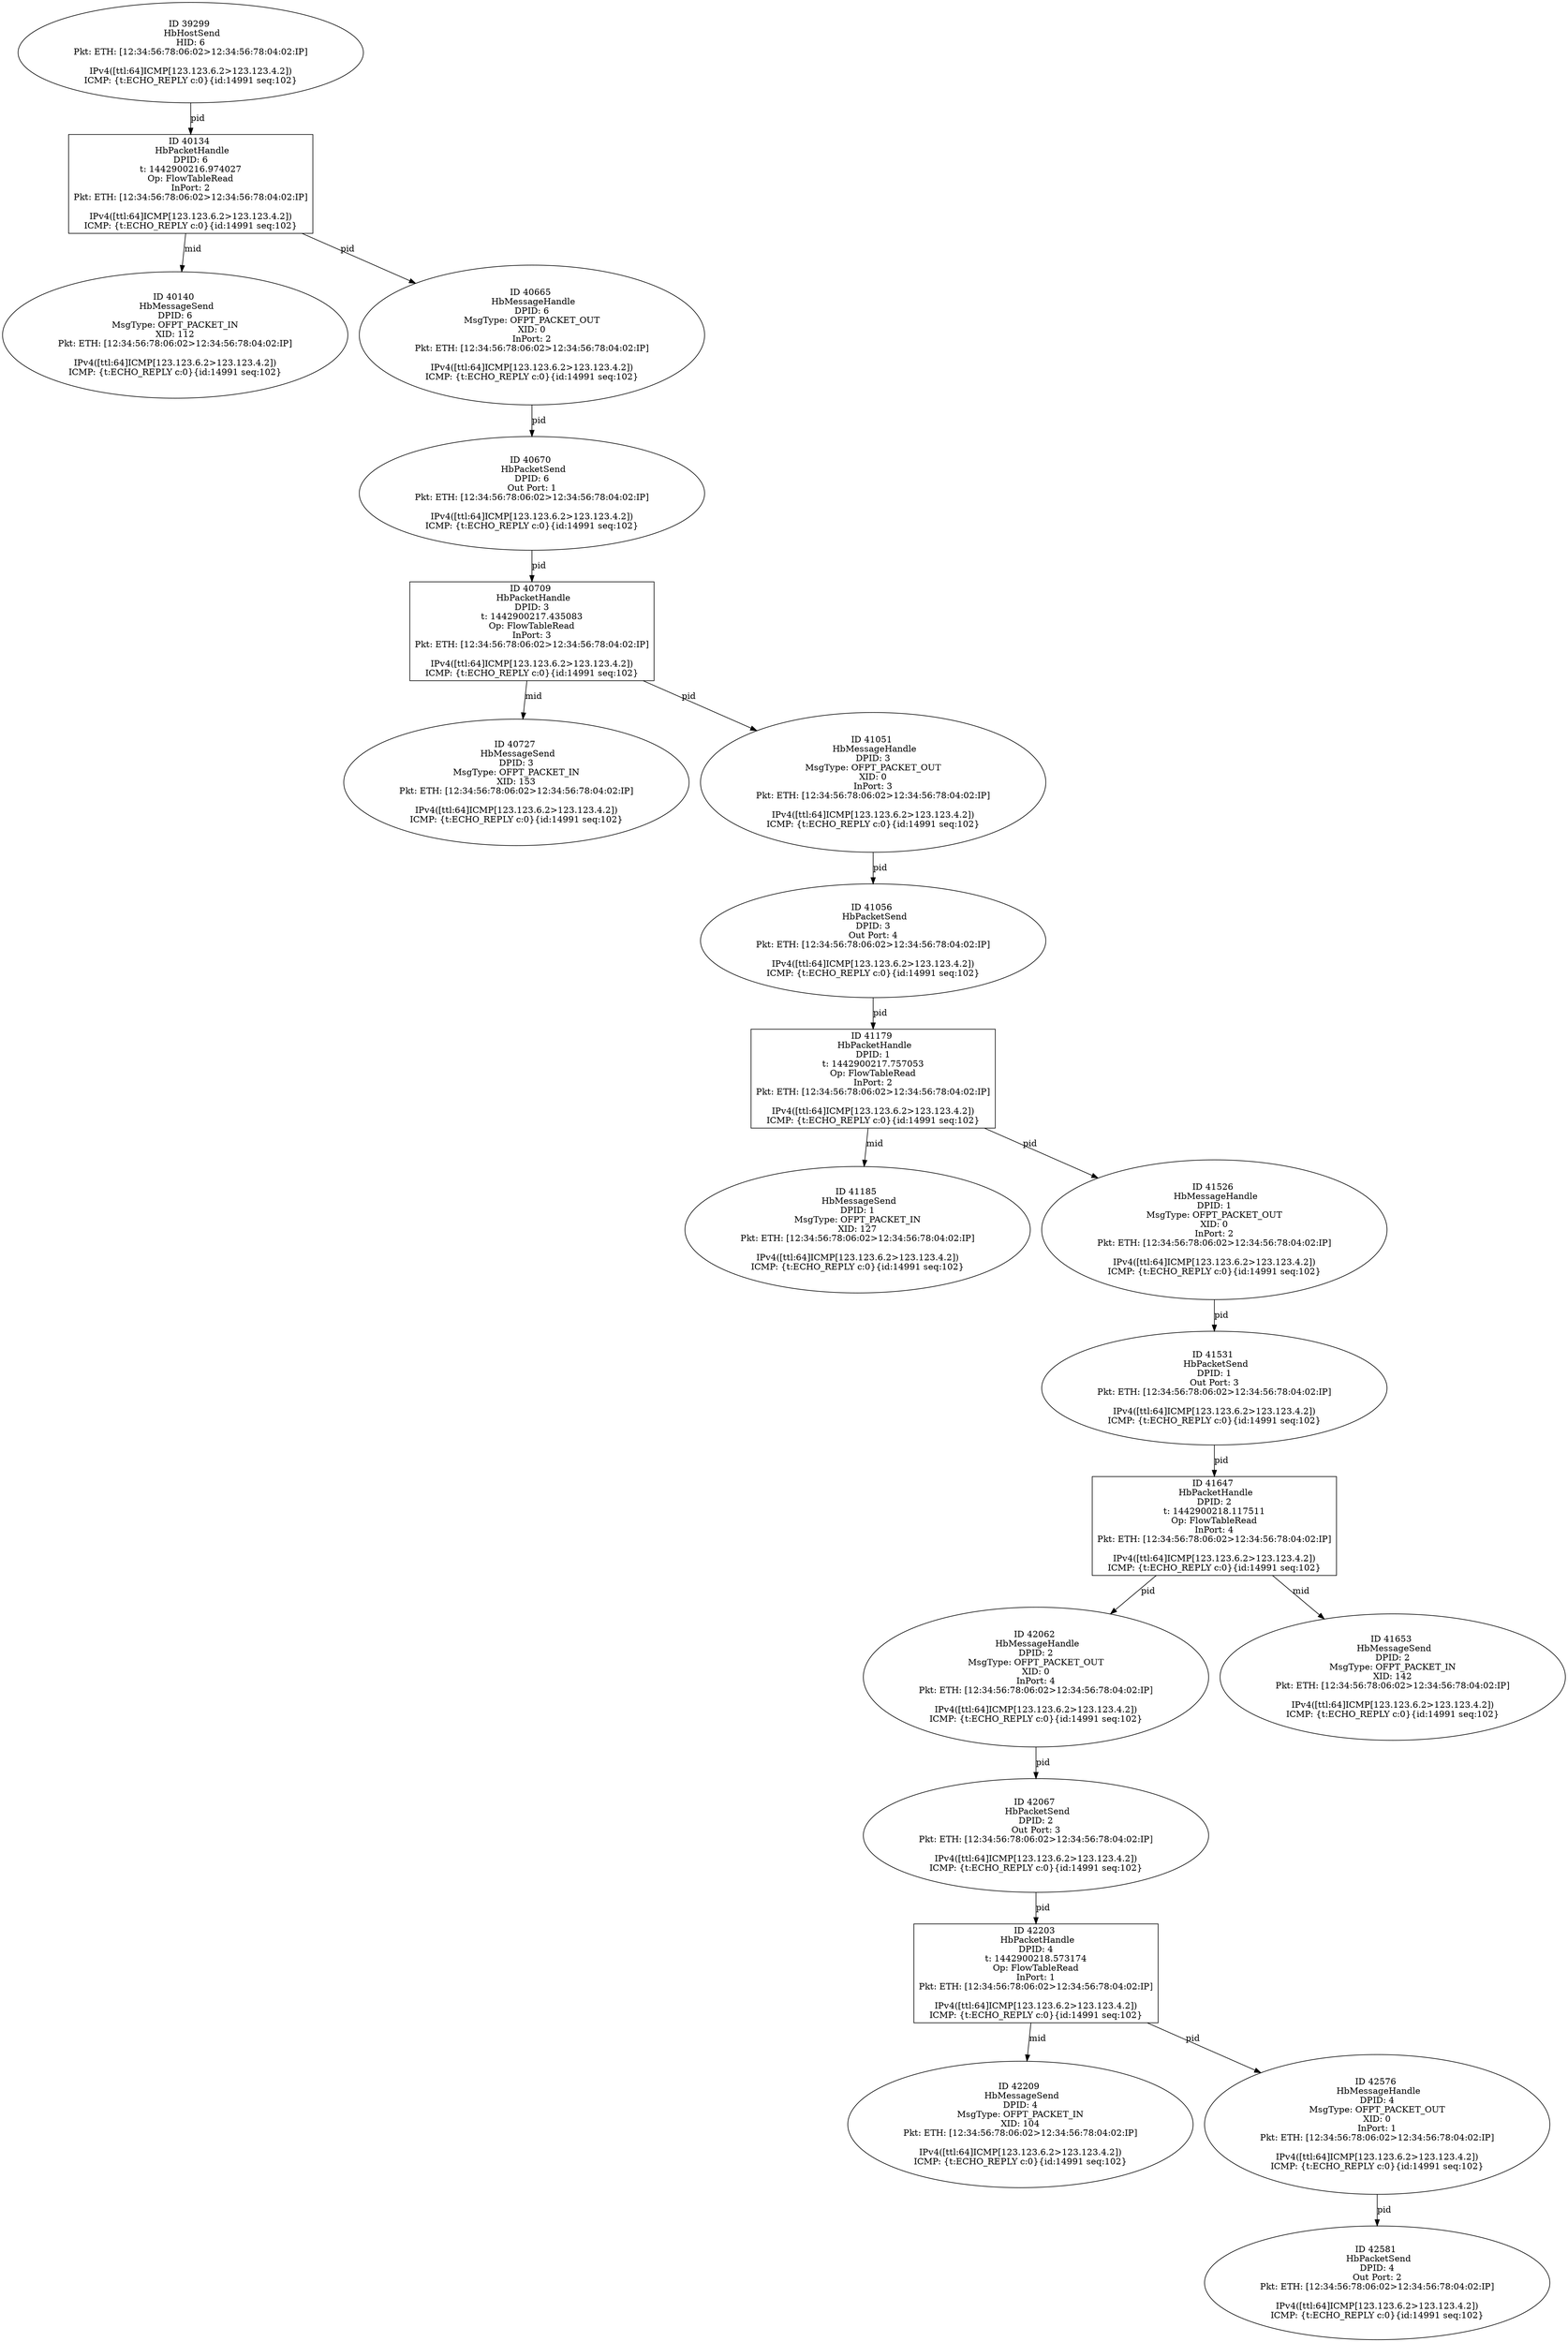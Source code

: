 strict digraph G {
41056 [shape=oval, event=<hb_events.HbPacketSend object at 0x1109c2bd0>, label="ID 41056 
 HbPacketSend
DPID: 3
Out Port: 4
Pkt: ETH: [12:34:56:78:06:02>12:34:56:78:04:02:IP]

IPv4([ttl:64]ICMP[123.123.6.2>123.123.4.2])
ICMP: {t:ECHO_REPLY c:0}{id:14991 seq:102}"];
41185 [shape=oval, event=<hb_events.HbMessageSend object at 0x1109f4a90>, label="ID 41185 
 HbMessageSend
DPID: 1
MsgType: OFPT_PACKET_IN
XID: 127
Pkt: ETH: [12:34:56:78:06:02>12:34:56:78:04:02:IP]

IPv4([ttl:64]ICMP[123.123.6.2>123.123.4.2])
ICMP: {t:ECHO_REPLY c:0}{id:14991 seq:102}"];
39299 [shape=oval, event=<hb_events.HbHostSend object at 0x110697310>, label="ID 39299 
 HbHostSend
HID: 6
Pkt: ETH: [12:34:56:78:06:02>12:34:56:78:04:02:IP]

IPv4([ttl:64]ICMP[123.123.6.2>123.123.4.2])
ICMP: {t:ECHO_REPLY c:0}{id:14991 seq:102}"];
40709 [shape=box, event=<hb_events.HbPacketHandle object at 0x110931050>, label="ID 40709 
 HbPacketHandle
DPID: 3
t: 1442900217.435083
Op: FlowTableRead
InPort: 3
Pkt: ETH: [12:34:56:78:06:02>12:34:56:78:04:02:IP]

IPv4([ttl:64]ICMP[123.123.6.2>123.123.4.2])
ICMP: {t:ECHO_REPLY c:0}{id:14991 seq:102}"];
40134 [shape=box, event=<hb_events.HbPacketHandle object at 0x11087a750>, label="ID 40134 
 HbPacketHandle
DPID: 6
t: 1442900216.974027
Op: FlowTableRead
InPort: 2
Pkt: ETH: [12:34:56:78:06:02>12:34:56:78:04:02:IP]

IPv4([ttl:64]ICMP[123.123.6.2>123.123.4.2])
ICMP: {t:ECHO_REPLY c:0}{id:14991 seq:102}"];
42209 [shape=oval, event=<hb_events.HbMessageSend object at 0x110c4d310>, label="ID 42209 
 HbMessageSend
DPID: 4
MsgType: OFPT_PACKET_IN
XID: 104
Pkt: ETH: [12:34:56:78:06:02>12:34:56:78:04:02:IP]

IPv4([ttl:64]ICMP[123.123.6.2>123.123.4.2])
ICMP: {t:ECHO_REPLY c:0}{id:14991 seq:102}"];
40727 [shape=oval, event=<hb_events.HbMessageSend object at 0x11093bb50>, label="ID 40727 
 HbMessageSend
DPID: 3
MsgType: OFPT_PACKET_IN
XID: 153
Pkt: ETH: [12:34:56:78:06:02>12:34:56:78:04:02:IP]

IPv4([ttl:64]ICMP[123.123.6.2>123.123.4.2])
ICMP: {t:ECHO_REPLY c:0}{id:14991 seq:102}"];
40140 [shape=oval, event=<hb_events.HbMessageSend object at 0x11087d090>, label="ID 40140 
 HbMessageSend
DPID: 6
MsgType: OFPT_PACKET_IN
XID: 112
Pkt: ETH: [12:34:56:78:06:02>12:34:56:78:04:02:IP]

IPv4([ttl:64]ICMP[123.123.6.2>123.123.4.2])
ICMP: {t:ECHO_REPLY c:0}{id:14991 seq:102}"];
42062 [shape=oval, event=<hb_events.HbMessageHandle object at 0x110bf6110>, label="ID 42062 
 HbMessageHandle
DPID: 2
MsgType: OFPT_PACKET_OUT
XID: 0
InPort: 4
Pkt: ETH: [12:34:56:78:06:02>12:34:56:78:04:02:IP]

IPv4([ttl:64]ICMP[123.123.6.2>123.123.4.2])
ICMP: {t:ECHO_REPLY c:0}{id:14991 seq:102}"];
41647 [shape=box, event=<hb_events.HbPacketHandle object at 0x110ac23d0>, label="ID 41647 
 HbPacketHandle
DPID: 2
t: 1442900218.117511
Op: FlowTableRead
InPort: 4
Pkt: ETH: [12:34:56:78:06:02>12:34:56:78:04:02:IP]

IPv4([ttl:64]ICMP[123.123.6.2>123.123.4.2])
ICMP: {t:ECHO_REPLY c:0}{id:14991 seq:102}"];
42576 [shape=oval, event=<hb_events.HbMessageHandle object at 0x110da1910>, label="ID 42576 
 HbMessageHandle
DPID: 4
MsgType: OFPT_PACKET_OUT
XID: 0
InPort: 1
Pkt: ETH: [12:34:56:78:06:02>12:34:56:78:04:02:IP]

IPv4([ttl:64]ICMP[123.123.6.2>123.123.4.2])
ICMP: {t:ECHO_REPLY c:0}{id:14991 seq:102}"];
41051 [shape=oval, event=<hb_events.HbMessageHandle object at 0x1109b4850>, label="ID 41051 
 HbMessageHandle
DPID: 3
MsgType: OFPT_PACKET_OUT
XID: 0
InPort: 3
Pkt: ETH: [12:34:56:78:06:02>12:34:56:78:04:02:IP]

IPv4([ttl:64]ICMP[123.123.6.2>123.123.4.2])
ICMP: {t:ECHO_REPLY c:0}{id:14991 seq:102}"];
42067 [shape=oval, event=<hb_events.HbPacketSend object at 0x110bfd210>, label="ID 42067 
 HbPacketSend
DPID: 2
Out Port: 3
Pkt: ETH: [12:34:56:78:06:02>12:34:56:78:04:02:IP]

IPv4([ttl:64]ICMP[123.123.6.2>123.123.4.2])
ICMP: {t:ECHO_REPLY c:0}{id:14991 seq:102}"];
41653 [shape=oval, event=<hb_events.HbMessageSend object at 0x110addb10>, label="ID 41653 
 HbMessageSend
DPID: 2
MsgType: OFPT_PACKET_IN
XID: 142
Pkt: ETH: [12:34:56:78:06:02>12:34:56:78:04:02:IP]

IPv4([ttl:64]ICMP[123.123.6.2>123.123.4.2])
ICMP: {t:ECHO_REPLY c:0}{id:14991 seq:102}"];
41526 [shape=oval, event=<hb_events.HbMessageHandle object at 0x110a95350>, label="ID 41526 
 HbMessageHandle
DPID: 1
MsgType: OFPT_PACKET_OUT
XID: 0
InPort: 2
Pkt: ETH: [12:34:56:78:06:02>12:34:56:78:04:02:IP]

IPv4([ttl:64]ICMP[123.123.6.2>123.123.4.2])
ICMP: {t:ECHO_REPLY c:0}{id:14991 seq:102}"];
41179 [shape=box, event=<hb_events.HbPacketHandle object at 0x1109f1f90>, label="ID 41179 
 HbPacketHandle
DPID: 1
t: 1442900217.757053
Op: FlowTableRead
InPort: 2
Pkt: ETH: [12:34:56:78:06:02>12:34:56:78:04:02:IP]

IPv4([ttl:64]ICMP[123.123.6.2>123.123.4.2])
ICMP: {t:ECHO_REPLY c:0}{id:14991 seq:102}"];
42203 [shape=box, event=<hb_events.HbPacketHandle object at 0x110c4be50>, label="ID 42203 
 HbPacketHandle
DPID: 4
t: 1442900218.573174
Op: FlowTableRead
InPort: 1
Pkt: ETH: [12:34:56:78:06:02>12:34:56:78:04:02:IP]

IPv4([ttl:64]ICMP[123.123.6.2>123.123.4.2])
ICMP: {t:ECHO_REPLY c:0}{id:14991 seq:102}"];
40665 [shape=oval, event=<hb_events.HbMessageHandle object at 0x110921dd0>, label="ID 40665 
 HbMessageHandle
DPID: 6
MsgType: OFPT_PACKET_OUT
XID: 0
InPort: 2
Pkt: ETH: [12:34:56:78:06:02>12:34:56:78:04:02:IP]

IPv4([ttl:64]ICMP[123.123.6.2>123.123.4.2])
ICMP: {t:ECHO_REPLY c:0}{id:14991 seq:102}"];
41531 [shape=oval, event=<hb_events.HbPacketSend object at 0x110a98150>, label="ID 41531 
 HbPacketSend
DPID: 1
Out Port: 3
Pkt: ETH: [12:34:56:78:06:02>12:34:56:78:04:02:IP]

IPv4([ttl:64]ICMP[123.123.6.2>123.123.4.2])
ICMP: {t:ECHO_REPLY c:0}{id:14991 seq:102}"];
40670 [shape=oval, event=<hb_events.HbPacketSend object at 0x1109266d0>, label="ID 40670 
 HbPacketSend
DPID: 6
Out Port: 1
Pkt: ETH: [12:34:56:78:06:02>12:34:56:78:04:02:IP]

IPv4([ttl:64]ICMP[123.123.6.2>123.123.4.2])
ICMP: {t:ECHO_REPLY c:0}{id:14991 seq:102}"];
42581 [shape=oval, event=<hb_events.HbPacketSend object at 0x110da1e10>, label="ID 42581 
 HbPacketSend
DPID: 4
Out Port: 2
Pkt: ETH: [12:34:56:78:06:02>12:34:56:78:04:02:IP]

IPv4([ttl:64]ICMP[123.123.6.2>123.123.4.2])
ICMP: {t:ECHO_REPLY c:0}{id:14991 seq:102}"];
41056 -> 41179  [rel=pid, label=pid];
39299 -> 40134  [rel=pid, label=pid];
40709 -> 41051  [rel=pid, label=pid];
40709 -> 40727  [rel=mid, label=mid];
40134 -> 40665  [rel=pid, label=pid];
40134 -> 40140  [rel=mid, label=mid];
41531 -> 41647  [rel=pid, label=pid];
41179 -> 41185  [rel=mid, label=mid];
41179 -> 41526  [rel=pid, label=pid];
42062 -> 42067  [rel=pid, label=pid];
41647 -> 41653  [rel=mid, label=mid];
41647 -> 42062  [rel=pid, label=pid];
42576 -> 42581  [rel=pid, label=pid];
42067 -> 42203  [rel=pid, label=pid];
41526 -> 41531  [rel=pid, label=pid];
42203 -> 42576  [rel=pid, label=pid];
42203 -> 42209  [rel=mid, label=mid];
40665 -> 40670  [rel=pid, label=pid];
41051 -> 41056  [rel=pid, label=pid];
40670 -> 40709  [rel=pid, label=pid];
}
